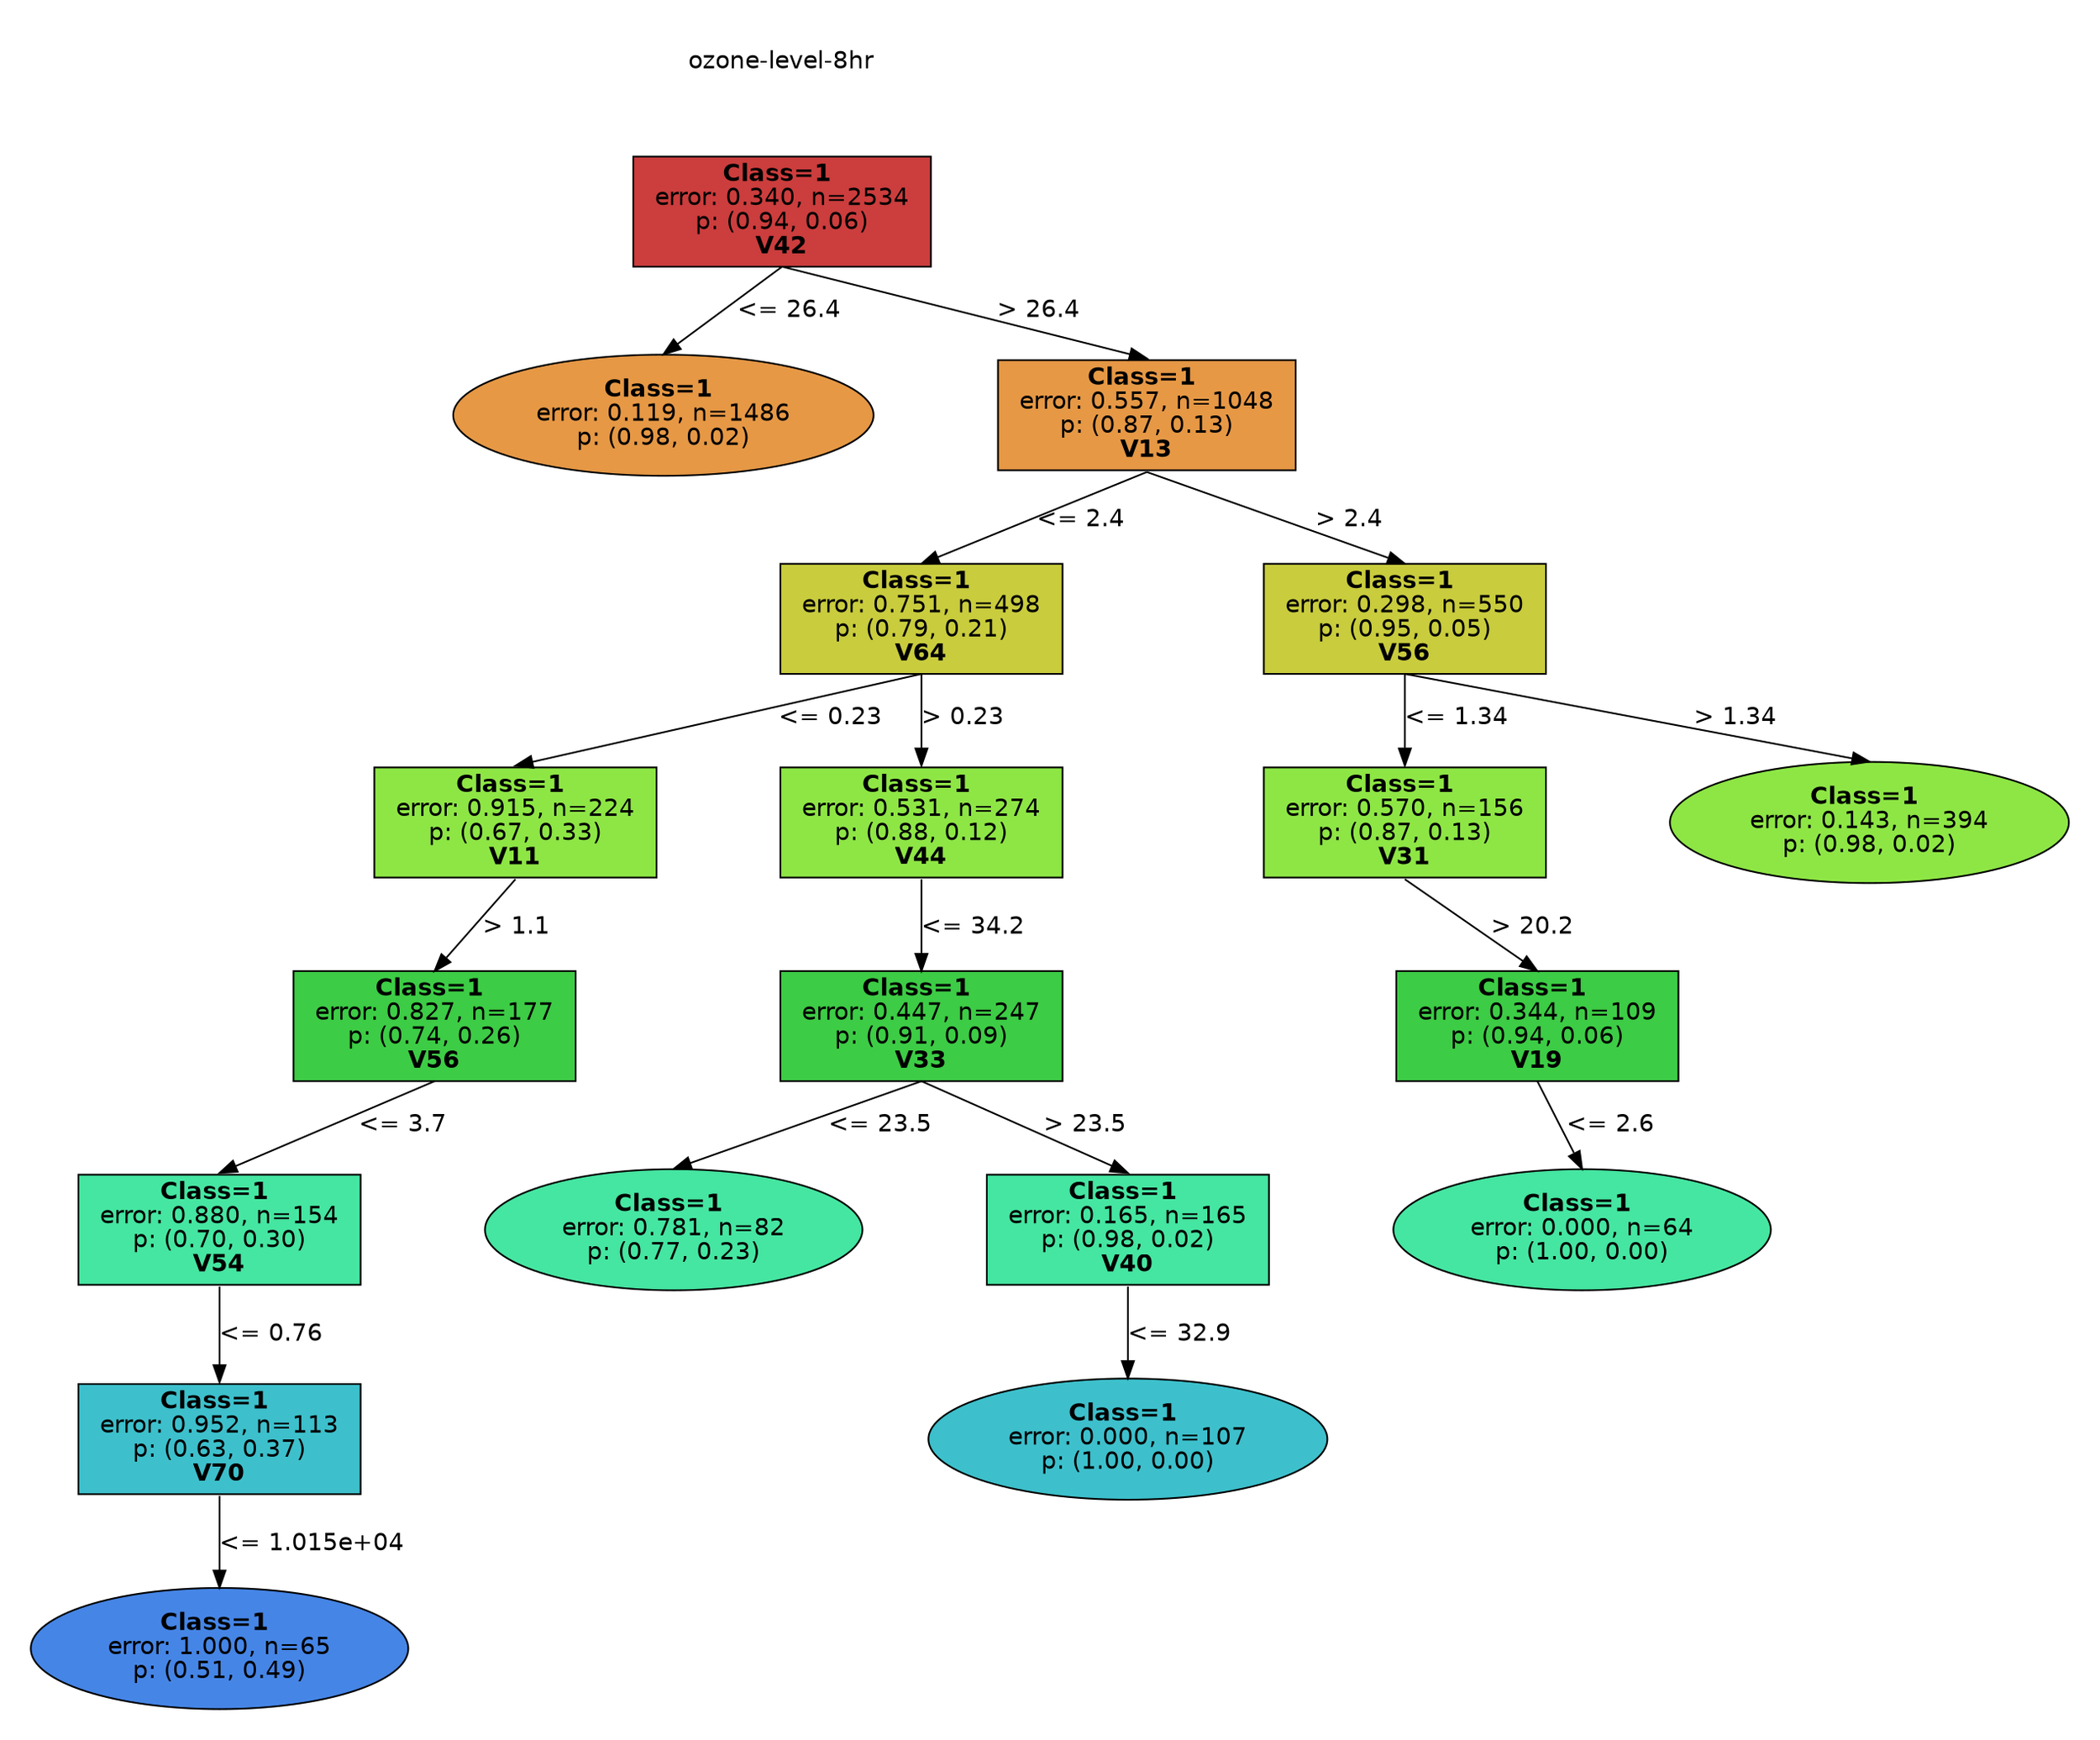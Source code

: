 digraph Tree {
splines=false;
graph [pad=".25", ranksep="0.5", nodesep="1"];
node [shape=rect, style="filled", color="black", fontname="helvetica",fillcolor="white"] ;
edge [fontname="helvetica"] ;
0 [label="ozone-level-8hr", shape=plaintext];
0:s -> 1:n [style=invis];   
1 [label=<<b> Class=1 </b> <br/> error: 0.340, n=2534 <br/> p: (0.94, 0.06) <br/><b>V42</b>>, fillcolor="0.000 0.7 0.800", shape="rect"];
2 [label=<<b> Class=1 </b> <br/> error: 0.119, n=1486 <br/> p: (0.98, 0.02) >, fillcolor="0.086 0.7 0.900", shape="oval"];
1:s -> 2:n [label="<= 26.4"] ;
3 [label=<<b> Class=1 </b> <br/> error: 0.557, n=1048 <br/> p: (0.87, 0.13) <br/><b>V13</b>>, fillcolor="0.086 0.7 0.900", shape="rect"];
1:s -> 3:n [label="> 26.4"] ;
4 [label=<<b> Class=1 </b> <br/> error: 0.751, n=498 <br/> p: (0.79, 0.21) <br/><b>V64</b>>, fillcolor="0.171 0.7 0.800", shape="rect"];
3:s -> 4:n [label="<= 2.4"] ;
5 [label=<<b> Class=1 </b> <br/> error: 0.915, n=224 <br/> p: (0.67, 0.33) <br/><b>V11</b>>, fillcolor="0.257 0.7 0.900", shape="rect"];
4:s -> 5:n [label="<= 0.23"] ;
6 [label=<<b> Class=1 </b> <br/> error: 0.827, n=177 <br/> p: (0.74, 0.26) <br/><b>V56</b>>, fillcolor="0.343 0.7 0.800", shape="rect"];
5:s -> 6:n [label="> 1.1"] ;
7 [label=<<b> Class=1 </b> <br/> error: 0.880, n=154 <br/> p: (0.70, 0.30) <br/><b>V54</b>>, fillcolor="0.429 0.7 0.900", shape="rect"];
6:s -> 7:n [label="<= 3.7"] ;
8 [label=<<b> Class=1 </b> <br/> error: 0.952, n=113 <br/> p: (0.63, 0.37) <br/><b>V70</b>>, fillcolor="0.514 0.7 0.800", shape="rect"];
7:s -> 8:n [label="<= 0.76"] ;
9 [label=<<b> Class=1 </b> <br/> error: 1.000, n=65 <br/> p: (0.51, 0.49) >, fillcolor="0.600 0.7 0.900", shape="oval"];
8:s -> 9:n [label="<= 1.015e+04"] ;
10 [label=<<b> Class=1 </b> <br/> error: 0.531, n=274 <br/> p: (0.88, 0.12) <br/><b>V44</b>>, fillcolor="0.257 0.7 0.900", shape="rect"];
4:s -> 10:n [label="> 0.23"] ;
11 [label=<<b> Class=1 </b> <br/> error: 0.447, n=247 <br/> p: (0.91, 0.09) <br/><b>V33</b>>, fillcolor="0.343 0.7 0.800", shape="rect"];
10:s -> 11:n [label="<= 34.2"] ;
12 [label=<<b> Class=1 </b> <br/> error: 0.781, n=82 <br/> p: (0.77, 0.23) >, fillcolor="0.429 0.7 0.900", shape="oval"];
11:s -> 12:n [label="<= 23.5"] ;
13 [label=<<b> Class=1 </b> <br/> error: 0.165, n=165 <br/> p: (0.98, 0.02) <br/><b>V40</b>>, fillcolor="0.429 0.7 0.900", shape="rect"];
11:s -> 13:n [label="> 23.5"] ;
14 [label=<<b> Class=1 </b> <br/> error: 0.000, n=107 <br/> p: (1.00, 0.00) >, fillcolor="0.514 0.7 0.800", shape="oval"];
13:s -> 14:n [label="<= 32.9"] ;
15 [label=<<b> Class=1 </b> <br/> error: 0.298, n=550 <br/> p: (0.95, 0.05) <br/><b>V56</b>>, fillcolor="0.171 0.7 0.800", shape="rect"];
3:s -> 15:n [label="> 2.4"] ;
16 [label=<<b> Class=1 </b> <br/> error: 0.570, n=156 <br/> p: (0.87, 0.13) <br/><b>V31</b>>, fillcolor="0.257 0.7 0.900", shape="rect"];
15:s -> 16:n [label="<= 1.34"] ;
17 [label=<<b> Class=1 </b> <br/> error: 0.344, n=109 <br/> p: (0.94, 0.06) <br/><b>V19</b>>, fillcolor="0.343 0.7 0.800", shape="rect"];
16:s -> 17:n [label="> 20.2"] ;
18 [label=<<b> Class=1 </b> <br/> error: 0.000, n=64 <br/> p: (1.00, 0.00) >, fillcolor="0.429 0.7 0.900", shape="oval"];
17:s -> 18:n [label="<= 2.6"] ;
19 [label=<<b> Class=1 </b> <br/> error: 0.143, n=394 <br/> p: (0.98, 0.02) >, fillcolor="0.257 0.7 0.900", shape="oval"];
15:s -> 19:n [label="> 1.34"] ;

}